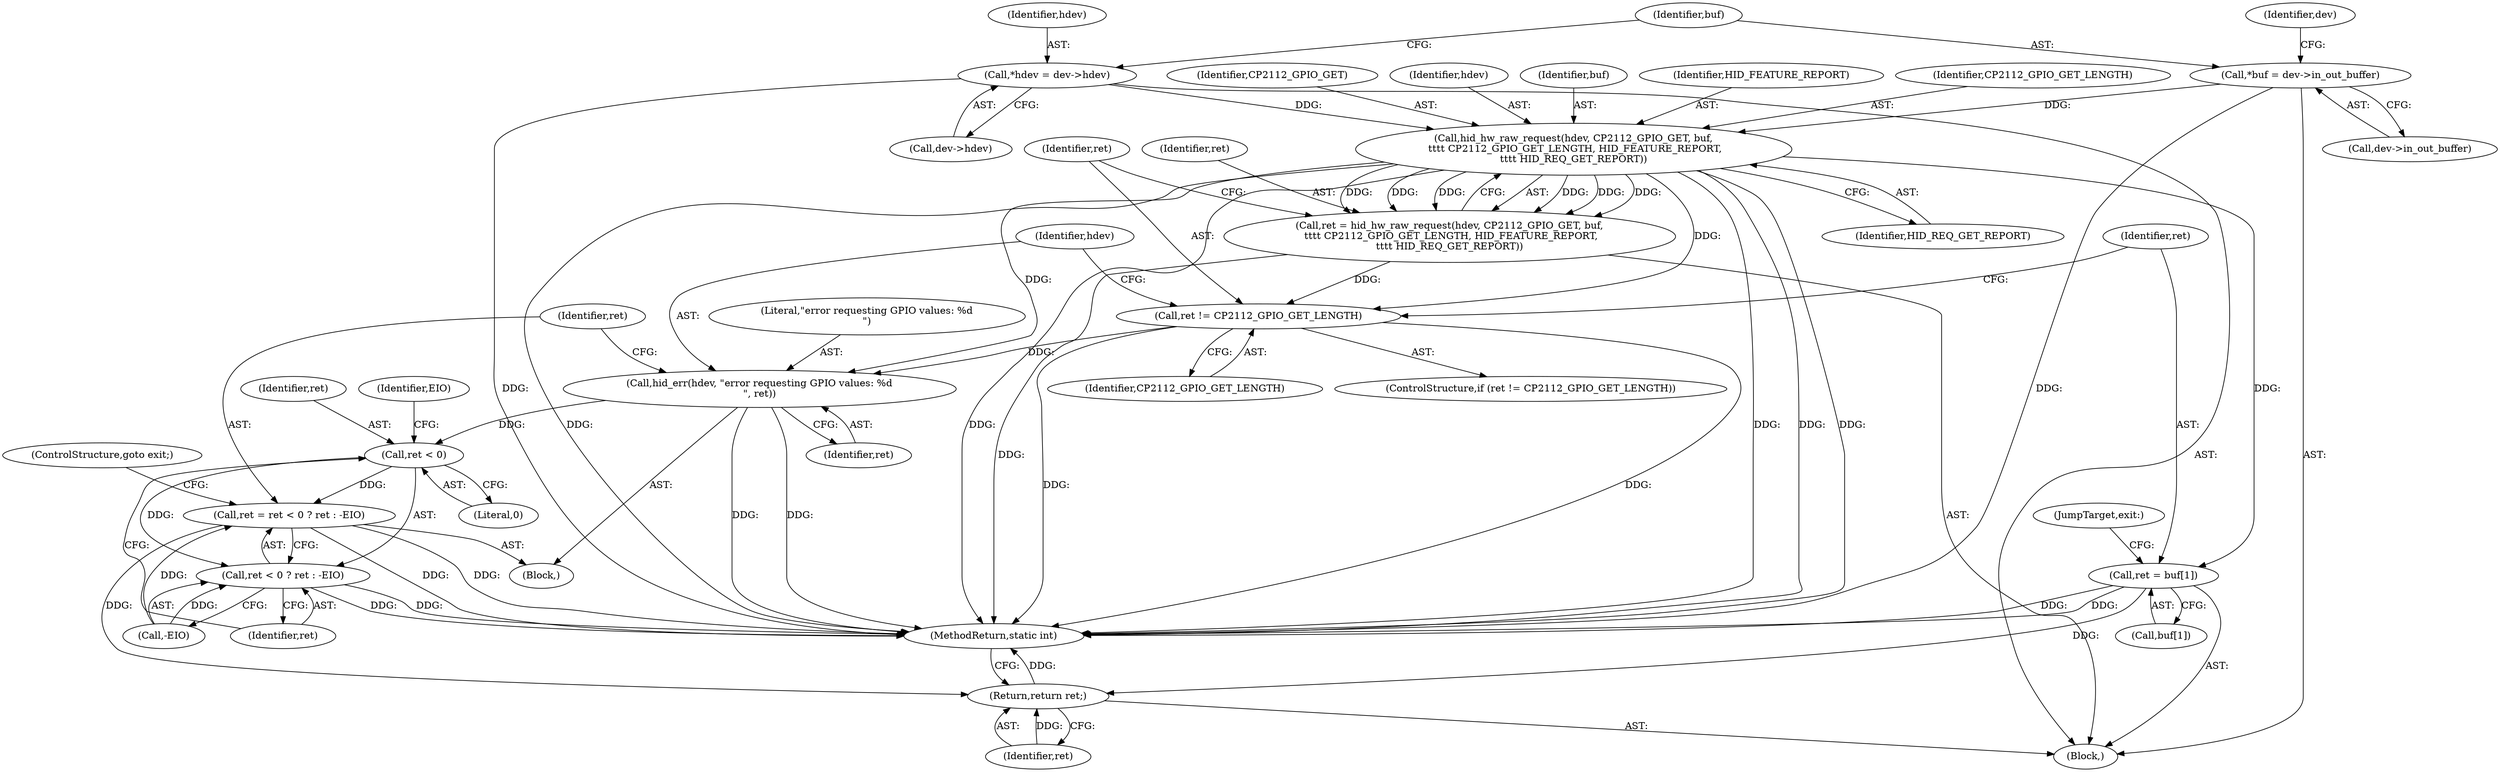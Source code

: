 digraph "0_linux_7a7b5df84b6b4e5d599c7289526eed96541a0654_1@pointer" {
"1000128" [label="(Call,hid_hw_raw_request(hdev, CP2112_GPIO_GET, buf,\n \t\t\t\t CP2112_GPIO_GET_LENGTH, HID_FEATURE_REPORT,\n\t\t\t\t HID_REQ_GET_REPORT))"];
"1000109" [label="(Call,*hdev = dev->hdev)"];
"1000115" [label="(Call,*buf = dev->in_out_buffer)"];
"1000126" [label="(Call,ret = hid_hw_raw_request(hdev, CP2112_GPIO_GET, buf,\n \t\t\t\t CP2112_GPIO_GET_LENGTH, HID_FEATURE_REPORT,\n\t\t\t\t HID_REQ_GET_REPORT))"];
"1000136" [label="(Call,ret != CP2112_GPIO_GET_LENGTH)"];
"1000140" [label="(Call,hid_err(hdev, \"error requesting GPIO values: %d\n\", ret))"];
"1000147" [label="(Call,ret < 0)"];
"1000144" [label="(Call,ret = ret < 0 ? ret : -EIO)"];
"1000165" [label="(Return,return ret;)"];
"1000146" [label="(Call,ret < 0 ? ret : -EIO)"];
"1000154" [label="(Call,ret = buf[1])"];
"1000138" [label="(Identifier,CP2112_GPIO_GET_LENGTH)"];
"1000153" [label="(ControlStructure,goto exit;)"];
"1000110" [label="(Identifier,hdev)"];
"1000126" [label="(Call,ret = hid_hw_raw_request(hdev, CP2112_GPIO_GET, buf,\n \t\t\t\t CP2112_GPIO_GET_LENGTH, HID_FEATURE_REPORT,\n\t\t\t\t HID_REQ_GET_REPORT))"];
"1000151" [label="(Call,-EIO)"];
"1000124" [label="(Identifier,dev)"];
"1000147" [label="(Call,ret < 0)"];
"1000148" [label="(Identifier,ret)"];
"1000145" [label="(Identifier,ret)"];
"1000132" [label="(Identifier,CP2112_GPIO_GET_LENGTH)"];
"1000130" [label="(Identifier,CP2112_GPIO_GET)"];
"1000146" [label="(Call,ret < 0 ? ret : -EIO)"];
"1000115" [label="(Call,*buf = dev->in_out_buffer)"];
"1000140" [label="(Call,hid_err(hdev, \"error requesting GPIO values: %d\n\", ret))"];
"1000116" [label="(Identifier,buf)"];
"1000129" [label="(Identifier,hdev)"];
"1000131" [label="(Identifier,buf)"];
"1000137" [label="(Identifier,ret)"];
"1000135" [label="(ControlStructure,if (ret != CP2112_GPIO_GET_LENGTH))"];
"1000150" [label="(Identifier,ret)"];
"1000156" [label="(Call,buf[1])"];
"1000111" [label="(Call,dev->hdev)"];
"1000102" [label="(Block,)"];
"1000133" [label="(Identifier,HID_FEATURE_REPORT)"];
"1000136" [label="(Call,ret != CP2112_GPIO_GET_LENGTH)"];
"1000149" [label="(Literal,0)"];
"1000144" [label="(Call,ret = ret < 0 ? ret : -EIO)"];
"1000142" [label="(Literal,\"error requesting GPIO values: %d\n\")"];
"1000139" [label="(Block,)"];
"1000117" [label="(Call,dev->in_out_buffer)"];
"1000159" [label="(JumpTarget,exit:)"];
"1000127" [label="(Identifier,ret)"];
"1000109" [label="(Call,*hdev = dev->hdev)"];
"1000154" [label="(Call,ret = buf[1])"];
"1000155" [label="(Identifier,ret)"];
"1000141" [label="(Identifier,hdev)"];
"1000152" [label="(Identifier,EIO)"];
"1000166" [label="(Identifier,ret)"];
"1000165" [label="(Return,return ret;)"];
"1000143" [label="(Identifier,ret)"];
"1000128" [label="(Call,hid_hw_raw_request(hdev, CP2112_GPIO_GET, buf,\n \t\t\t\t CP2112_GPIO_GET_LENGTH, HID_FEATURE_REPORT,\n\t\t\t\t HID_REQ_GET_REPORT))"];
"1000167" [label="(MethodReturn,static int)"];
"1000134" [label="(Identifier,HID_REQ_GET_REPORT)"];
"1000128" -> "1000126"  [label="AST: "];
"1000128" -> "1000134"  [label="CFG: "];
"1000129" -> "1000128"  [label="AST: "];
"1000130" -> "1000128"  [label="AST: "];
"1000131" -> "1000128"  [label="AST: "];
"1000132" -> "1000128"  [label="AST: "];
"1000133" -> "1000128"  [label="AST: "];
"1000134" -> "1000128"  [label="AST: "];
"1000126" -> "1000128"  [label="CFG: "];
"1000128" -> "1000167"  [label="DDG: "];
"1000128" -> "1000167"  [label="DDG: "];
"1000128" -> "1000167"  [label="DDG: "];
"1000128" -> "1000167"  [label="DDG: "];
"1000128" -> "1000167"  [label="DDG: "];
"1000128" -> "1000126"  [label="DDG: "];
"1000128" -> "1000126"  [label="DDG: "];
"1000128" -> "1000126"  [label="DDG: "];
"1000128" -> "1000126"  [label="DDG: "];
"1000128" -> "1000126"  [label="DDG: "];
"1000128" -> "1000126"  [label="DDG: "];
"1000109" -> "1000128"  [label="DDG: "];
"1000115" -> "1000128"  [label="DDG: "];
"1000128" -> "1000136"  [label="DDG: "];
"1000128" -> "1000140"  [label="DDG: "];
"1000128" -> "1000154"  [label="DDG: "];
"1000109" -> "1000102"  [label="AST: "];
"1000109" -> "1000111"  [label="CFG: "];
"1000110" -> "1000109"  [label="AST: "];
"1000111" -> "1000109"  [label="AST: "];
"1000116" -> "1000109"  [label="CFG: "];
"1000109" -> "1000167"  [label="DDG: "];
"1000115" -> "1000102"  [label="AST: "];
"1000115" -> "1000117"  [label="CFG: "];
"1000116" -> "1000115"  [label="AST: "];
"1000117" -> "1000115"  [label="AST: "];
"1000124" -> "1000115"  [label="CFG: "];
"1000115" -> "1000167"  [label="DDG: "];
"1000126" -> "1000102"  [label="AST: "];
"1000127" -> "1000126"  [label="AST: "];
"1000137" -> "1000126"  [label="CFG: "];
"1000126" -> "1000167"  [label="DDG: "];
"1000126" -> "1000136"  [label="DDG: "];
"1000136" -> "1000135"  [label="AST: "];
"1000136" -> "1000138"  [label="CFG: "];
"1000137" -> "1000136"  [label="AST: "];
"1000138" -> "1000136"  [label="AST: "];
"1000141" -> "1000136"  [label="CFG: "];
"1000155" -> "1000136"  [label="CFG: "];
"1000136" -> "1000167"  [label="DDG: "];
"1000136" -> "1000167"  [label="DDG: "];
"1000136" -> "1000140"  [label="DDG: "];
"1000140" -> "1000139"  [label="AST: "];
"1000140" -> "1000143"  [label="CFG: "];
"1000141" -> "1000140"  [label="AST: "];
"1000142" -> "1000140"  [label="AST: "];
"1000143" -> "1000140"  [label="AST: "];
"1000145" -> "1000140"  [label="CFG: "];
"1000140" -> "1000167"  [label="DDG: "];
"1000140" -> "1000167"  [label="DDG: "];
"1000140" -> "1000147"  [label="DDG: "];
"1000147" -> "1000146"  [label="AST: "];
"1000147" -> "1000149"  [label="CFG: "];
"1000148" -> "1000147"  [label="AST: "];
"1000149" -> "1000147"  [label="AST: "];
"1000150" -> "1000147"  [label="CFG: "];
"1000152" -> "1000147"  [label="CFG: "];
"1000147" -> "1000144"  [label="DDG: "];
"1000147" -> "1000146"  [label="DDG: "];
"1000144" -> "1000139"  [label="AST: "];
"1000144" -> "1000146"  [label="CFG: "];
"1000145" -> "1000144"  [label="AST: "];
"1000146" -> "1000144"  [label="AST: "];
"1000153" -> "1000144"  [label="CFG: "];
"1000144" -> "1000167"  [label="DDG: "];
"1000144" -> "1000167"  [label="DDG: "];
"1000151" -> "1000144"  [label="DDG: "];
"1000144" -> "1000165"  [label="DDG: "];
"1000165" -> "1000102"  [label="AST: "];
"1000165" -> "1000166"  [label="CFG: "];
"1000166" -> "1000165"  [label="AST: "];
"1000167" -> "1000165"  [label="CFG: "];
"1000165" -> "1000167"  [label="DDG: "];
"1000166" -> "1000165"  [label="DDG: "];
"1000154" -> "1000165"  [label="DDG: "];
"1000146" -> "1000150"  [label="CFG: "];
"1000146" -> "1000151"  [label="CFG: "];
"1000150" -> "1000146"  [label="AST: "];
"1000151" -> "1000146"  [label="AST: "];
"1000146" -> "1000167"  [label="DDG: "];
"1000146" -> "1000167"  [label="DDG: "];
"1000151" -> "1000146"  [label="DDG: "];
"1000154" -> "1000102"  [label="AST: "];
"1000154" -> "1000156"  [label="CFG: "];
"1000155" -> "1000154"  [label="AST: "];
"1000156" -> "1000154"  [label="AST: "];
"1000159" -> "1000154"  [label="CFG: "];
"1000154" -> "1000167"  [label="DDG: "];
"1000154" -> "1000167"  [label="DDG: "];
}
